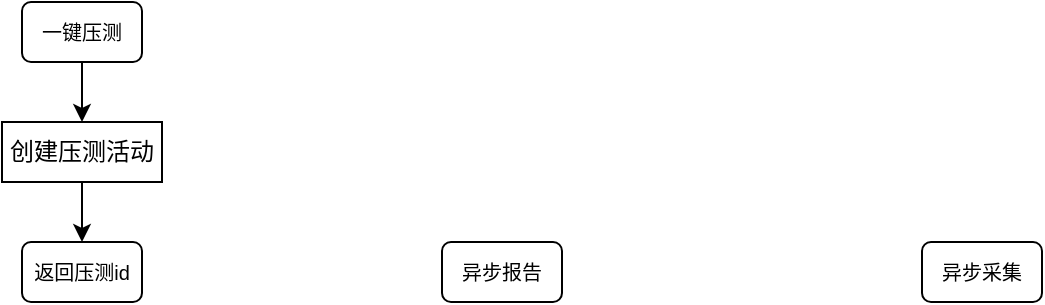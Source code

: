 <mxfile version="14.8.5" type="github"><diagram id="cYskT5oyb6lKGuKP6XSP" name="Page-1"><mxGraphModel dx="1422" dy="772" grid="1" gridSize="10" guides="1" tooltips="1" connect="1" arrows="1" fold="1" page="1" pageScale="1" pageWidth="827" pageHeight="1169" math="0" shadow="0"><root><mxCell id="0"/><mxCell id="1" parent="0"/><mxCell id="ZQd3bk21yq7Rw0Cl4fuB-4" style="edgeStyle=orthogonalEdgeStyle;rounded=0;orthogonalLoop=1;jettySize=auto;html=1;exitX=0.5;exitY=1;exitDx=0;exitDy=0;entryX=0.5;entryY=0;entryDx=0;entryDy=0;" edge="1" parent="1" source="ZQd3bk21yq7Rw0Cl4fuB-1" target="ZQd3bk21yq7Rw0Cl4fuB-2"><mxGeometry relative="1" as="geometry"/></mxCell><mxCell id="ZQd3bk21yq7Rw0Cl4fuB-1" value="&lt;font style=&quot;font-size: 10px&quot;&gt;一键压测&lt;/font&gt;" style="rounded=1;whiteSpace=wrap;html=1;" vertex="1" parent="1"><mxGeometry x="130" y="90" width="60" height="30" as="geometry"/></mxCell><mxCell id="ZQd3bk21yq7Rw0Cl4fuB-5" style="edgeStyle=orthogonalEdgeStyle;rounded=0;orthogonalLoop=1;jettySize=auto;html=1;exitX=0.5;exitY=1;exitDx=0;exitDy=0;entryX=0.5;entryY=0;entryDx=0;entryDy=0;" edge="1" parent="1" source="ZQd3bk21yq7Rw0Cl4fuB-2" target="ZQd3bk21yq7Rw0Cl4fuB-3"><mxGeometry relative="1" as="geometry"/></mxCell><mxCell id="ZQd3bk21yq7Rw0Cl4fuB-2" value="创建压测活动" style="rounded=0;whiteSpace=wrap;html=1;" vertex="1" parent="1"><mxGeometry x="120" y="150" width="80" height="30" as="geometry"/></mxCell><mxCell id="ZQd3bk21yq7Rw0Cl4fuB-3" value="&lt;font style=&quot;font-size: 10px&quot;&gt;返回压测id&lt;/font&gt;" style="rounded=1;whiteSpace=wrap;html=1;" vertex="1" parent="1"><mxGeometry x="130" y="210" width="60" height="30" as="geometry"/></mxCell><mxCell id="ZQd3bk21yq7Rw0Cl4fuB-6" value="&lt;span style=&quot;font-size: 10px&quot;&gt;异步报告&lt;/span&gt;" style="rounded=1;whiteSpace=wrap;html=1;" vertex="1" parent="1"><mxGeometry x="340" y="210" width="60" height="30" as="geometry"/></mxCell><mxCell id="ZQd3bk21yq7Rw0Cl4fuB-7" value="&lt;font style=&quot;font-size: 10px&quot;&gt;异步采集&lt;/font&gt;" style="rounded=1;whiteSpace=wrap;html=1;" vertex="1" parent="1"><mxGeometry x="580" y="210" width="60" height="30" as="geometry"/></mxCell></root></mxGraphModel></diagram></mxfile>